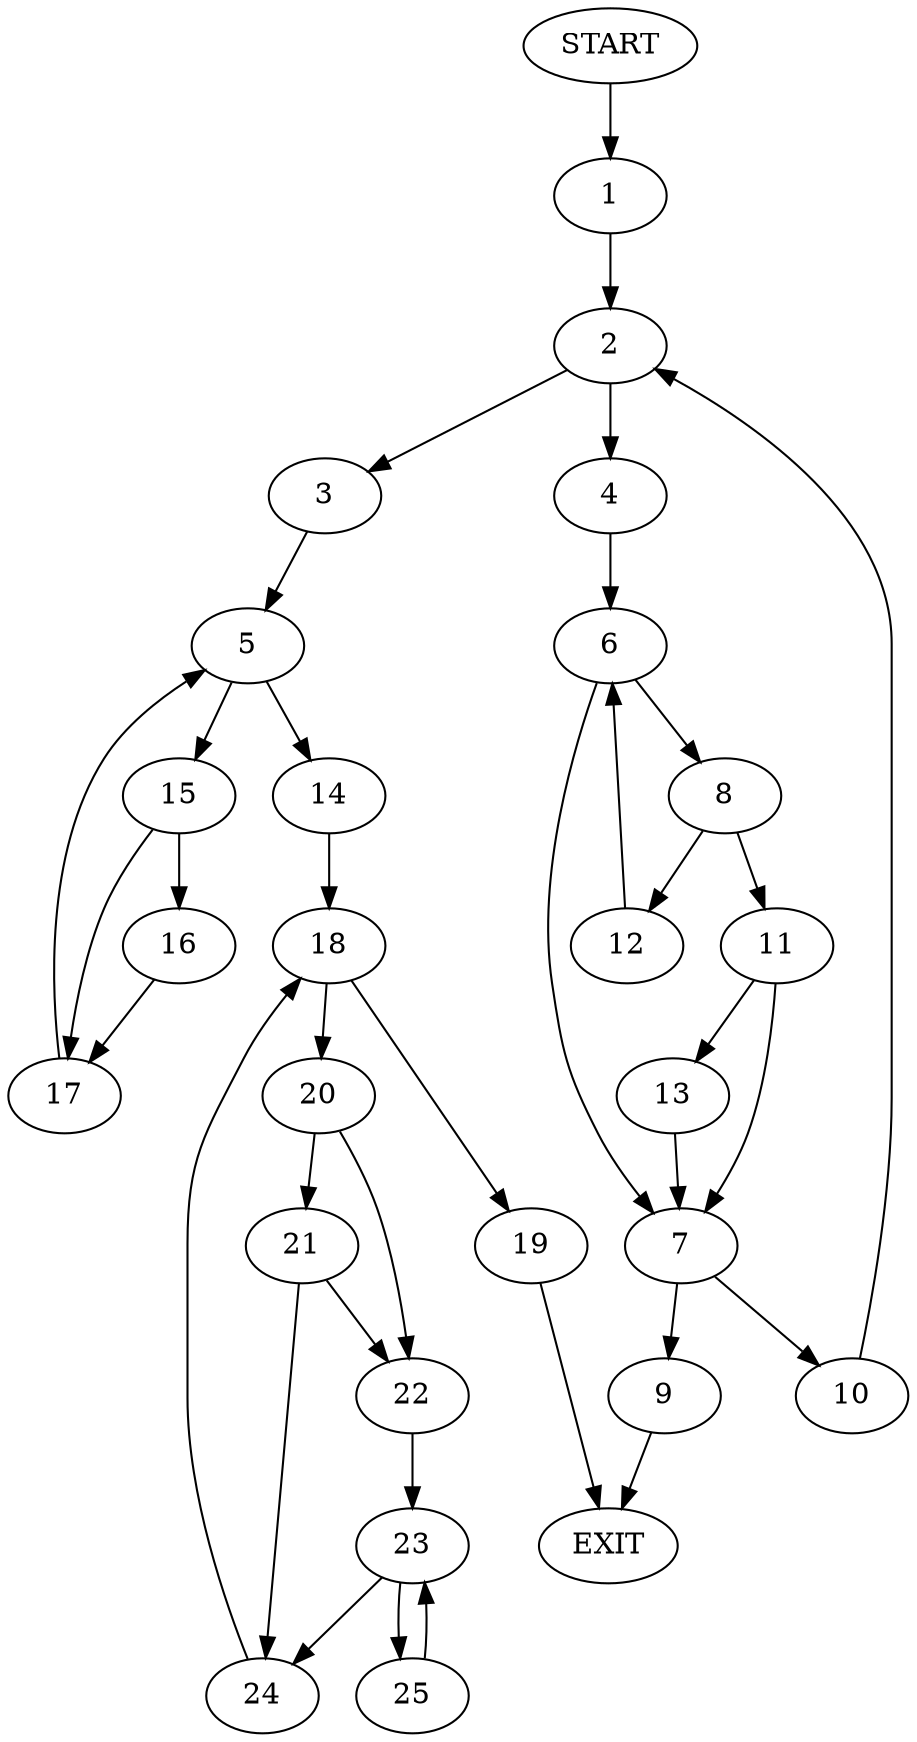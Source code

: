 digraph {
0 [label="START"]
26 [label="EXIT"]
0 -> 1
1 -> 2
2 -> 3
2 -> 4
3 -> 5
4 -> 6
6 -> 7
6 -> 8
7 -> 9
7 -> 10
8 -> 11
8 -> 12
11 -> 7
11 -> 13
12 -> 6
13 -> 7
9 -> 26
10 -> 2
5 -> 14
5 -> 15
15 -> 16
15 -> 17
14 -> 18
17 -> 5
16 -> 17
18 -> 19
18 -> 20
19 -> 26
20 -> 21
20 -> 22
22 -> 23
21 -> 22
21 -> 24
24 -> 18
23 -> 25
23 -> 24
25 -> 23
}

